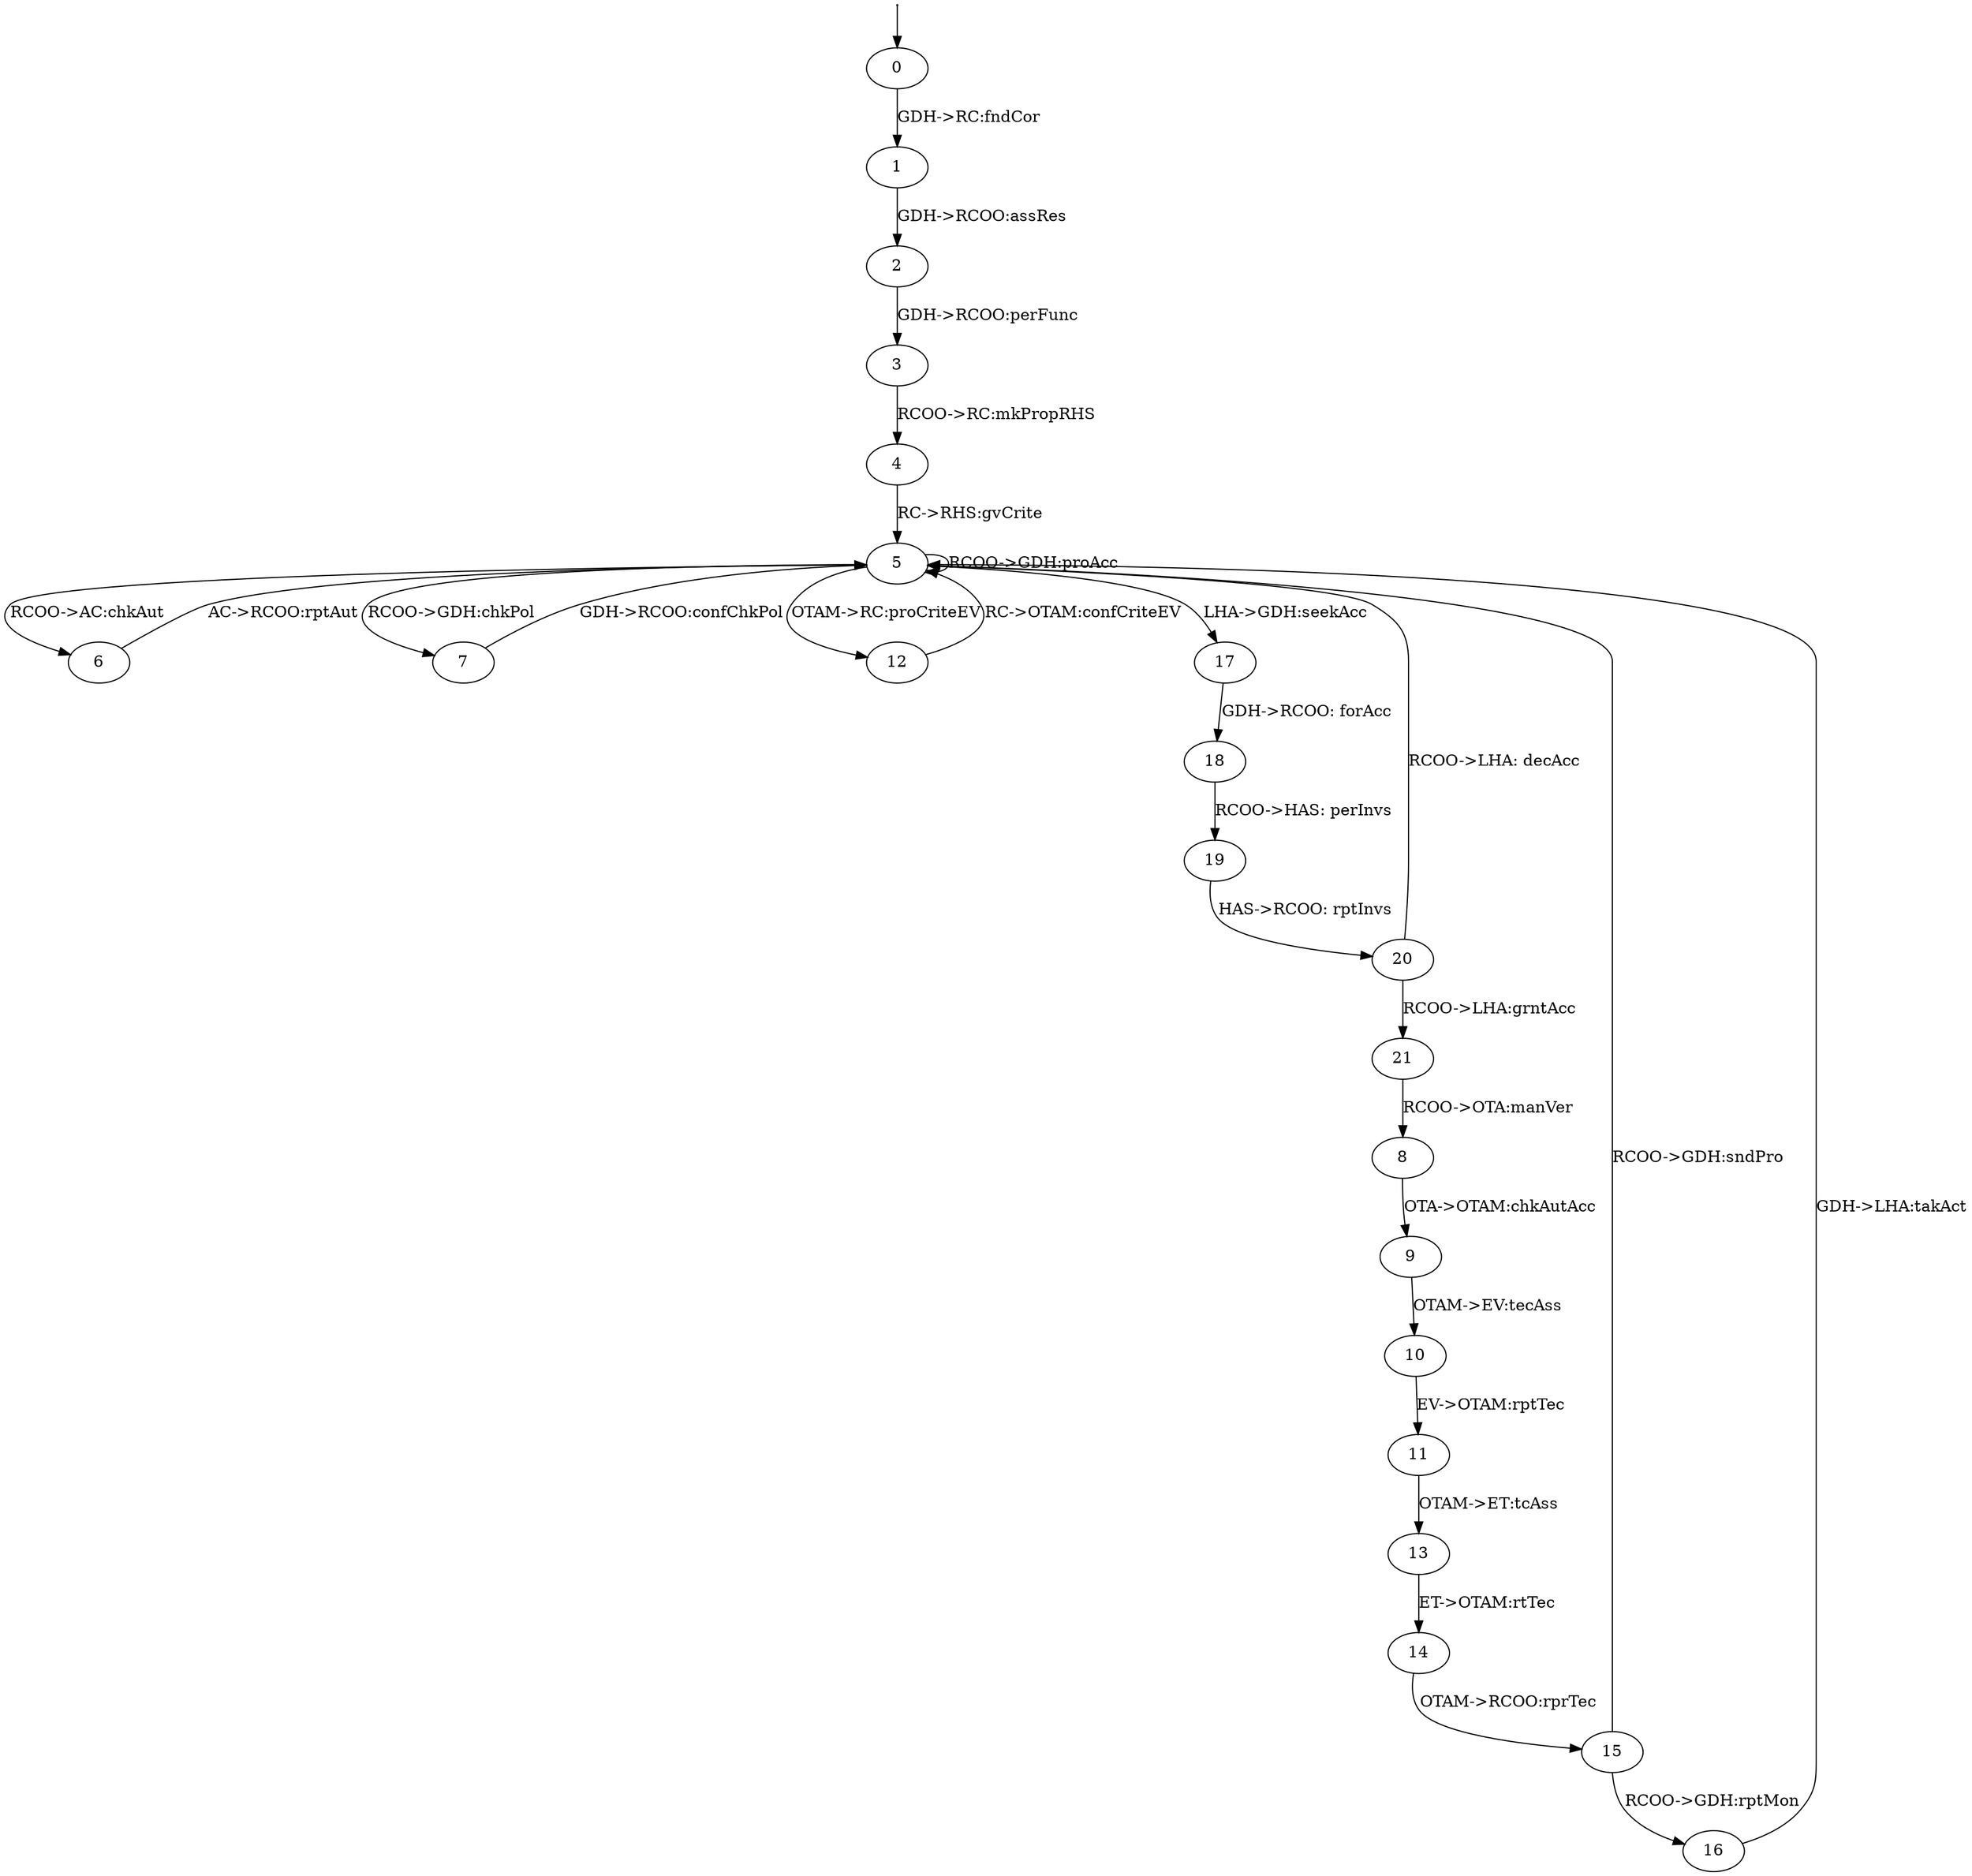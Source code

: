 digraph PCref {
    s0 [label="" height=0 width=0]
    s0 -> 0
    0 -> 1 [label="GDH->RC:fndCor"]
    1 -> 2 [label="GDH->RCOO:assRes"]
    2 -> 3 [label="GDH->RCOO:perFunc"]
    3 -> 4 [label="RCOO->RC:mkPropRHS"]
    4 -> 5 [label="RC->RHS:gvCrite"]
    5 -> 6 [label="RCOO->AC:chkAut"]
    6 -> 5 [label="AC->RCOO:rptAut"]
    5 -> 5 [label="RCOO->GDH:proAcc"]
    5 -> 7 [label="RCOO->GDH:chkPol"]
    7 -> 5 [label="GDH->RCOO:confChkPol"]
    5 -> 12 [label="OTAM->RC:proCriteEV"]
    12 -> 5 [label="RC->OTAM:confCriteEV"]
    8 -> 9 [label="OTA->OTAM:chkAutAcc"]
    9 -> 10 [label="OTAM->EV:tecAss"]
    10 -> 11 [label="EV->OTAM:rptTec"]
    11 -> 13 [label="OTAM->ET:tcAss"]
    13 -> 14 [label="ET->OTAM:rtTec"]
    14 -> 15 [label="OTAM->RCOO:rprTec"]
    15 -> 16 [label="RCOO->GDH:rptMon"]
    16 -> 5 [label="GDH->LHA:takAct"]
    15 -> 5 [label="RCOO->GDH:sndPro"]
    5 -> 17 [label="LHA->GDH:seekAcc"]
    17 -> 18 [label="GDH->RCOO: forAcc"]
    18 -> 19 [label="RCOO->HAS: perInvs"]
    19 -> 20 [label="HAS->RCOO: rptInvs"]
    20 -> 5 [label="RCOO->LHA: decAcc"]
    20 -> 21 [label="RCOO->LHA:grntAcc"]
    21 -> 8 [label="RCOO->OTA:manVer"]
}

